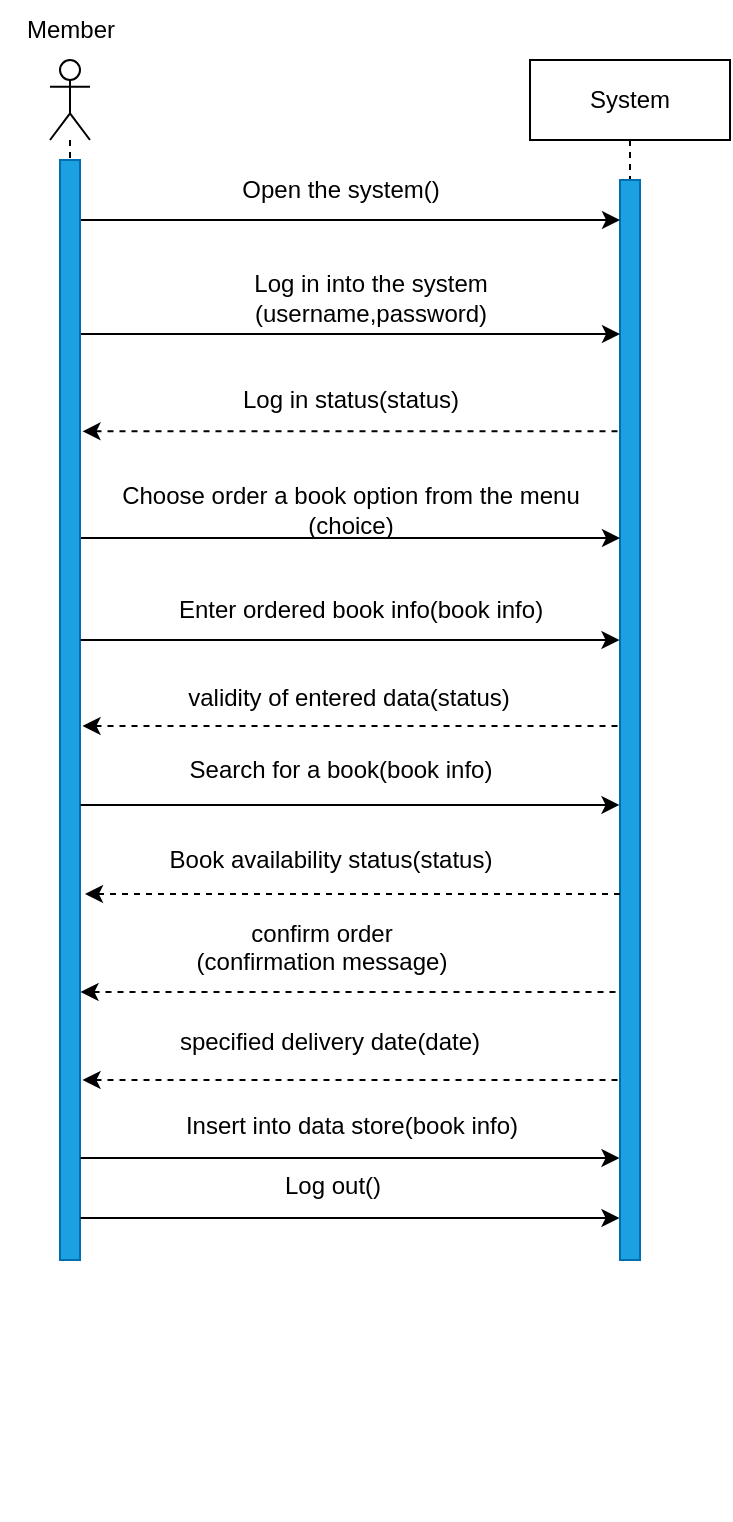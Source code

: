 <mxfile version="24.4.0" type="device">
  <diagram name="Page-1" id="f0m4V5lO8tqXA4WxWQUj">
    <mxGraphModel dx="733" dy="1441" grid="1" gridSize="10" guides="1" tooltips="1" connect="1" arrows="1" fold="1" page="1" pageScale="1" pageWidth="1169" pageHeight="827" math="0" shadow="0">
      <root>
        <mxCell id="0" />
        <mxCell id="1" parent="0" />
        <mxCell id="sGytO5OWnvvTWJ9apg6v-3" value="" style="group" parent="1" vertex="1" connectable="0">
          <mxGeometry x="402" y="-793" width="365" height="760" as="geometry" />
        </mxCell>
        <mxCell id="z3fxdUKzKFAc23L788vl-3" value="" style="shape=umlLifeline;perimeter=lifelinePerimeter;whiteSpace=wrap;html=1;container=1;dropTarget=0;collapsible=0;recursiveResize=0;outlineConnect=0;portConstraint=eastwest;newEdgeStyle={&quot;curved&quot;:0,&quot;rounded&quot;:0};participant=umlActor;" parent="sGytO5OWnvvTWJ9apg6v-3" vertex="1">
          <mxGeometry x="25" y="30" width="20" height="600" as="geometry" />
        </mxCell>
        <mxCell id="z3fxdUKzKFAc23L788vl-4" value="" style="html=1;points=[[0,0,0,0,5],[0,1,0,0,-5],[1,0,0,0,5],[1,1,0,0,-5]];perimeter=orthogonalPerimeter;outlineConnect=0;targetShapes=umlLifeline;portConstraint=eastwest;newEdgeStyle={&quot;curved&quot;:0,&quot;rounded&quot;:0};container=0;fillColor=#1ba1e2;fontColor=#ffffff;strokeColor=#006EAF;" parent="z3fxdUKzKFAc23L788vl-3" vertex="1">
          <mxGeometry x="5" y="50" width="10" height="550" as="geometry" />
        </mxCell>
        <mxCell id="z3fxdUKzKFAc23L788vl-5" value="System" style="shape=umlLifeline;perimeter=lifelinePerimeter;whiteSpace=wrap;html=1;container=0;dropTarget=0;collapsible=0;recursiveResize=0;outlineConnect=0;portConstraint=eastwest;newEdgeStyle={&quot;edgeStyle&quot;:&quot;elbowEdgeStyle&quot;,&quot;elbow&quot;:&quot;vertical&quot;,&quot;curved&quot;:0,&quot;rounded&quot;:0};" parent="sGytO5OWnvvTWJ9apg6v-3" vertex="1">
          <mxGeometry x="265" y="30" width="100" height="340" as="geometry" />
        </mxCell>
        <mxCell id="z3fxdUKzKFAc23L788vl-6" value="" style="html=1;points=[[0,0,0,0,5],[0,1,0,0,-5],[1,0,0,0,5],[1,1,0,0,-5]];perimeter=orthogonalPerimeter;outlineConnect=0;targetShapes=umlLifeline;portConstraint=eastwest;newEdgeStyle={&quot;curved&quot;:0,&quot;rounded&quot;:0};fillColor=#1ba1e2;container=0;fontColor=#ffffff;strokeColor=#006EAF;" parent="sGytO5OWnvvTWJ9apg6v-3" vertex="1">
          <mxGeometry x="310" y="90" width="10" height="540" as="geometry" />
        </mxCell>
        <mxCell id="z3fxdUKzKFAc23L788vl-8" value="Member" style="text;html=1;align=center;verticalAlign=middle;resizable=0;points=[];autosize=1;strokeColor=none;fillColor=none;" parent="sGytO5OWnvvTWJ9apg6v-3" vertex="1">
          <mxGeometry width="70" height="30" as="geometry" />
        </mxCell>
        <mxCell id="z3fxdUKzKFAc23L788vl-13" value="" style="endArrow=classic;html=1;rounded=0;" parent="sGytO5OWnvvTWJ9apg6v-3" edge="1">
          <mxGeometry width="50" height="50" relative="1" as="geometry">
            <mxPoint x="40.5" y="110" as="sourcePoint" />
            <mxPoint x="310" y="110" as="targetPoint" />
          </mxGeometry>
        </mxCell>
        <mxCell id="z3fxdUKzKFAc23L788vl-14" value="Open the system()" style="text;html=1;align=center;verticalAlign=middle;resizable=0;points=[];autosize=1;strokeColor=none;fillColor=none;" parent="sGytO5OWnvvTWJ9apg6v-3" vertex="1">
          <mxGeometry x="110" y="80" width="120" height="30" as="geometry" />
        </mxCell>
        <mxCell id="z3fxdUKzKFAc23L788vl-15" value="" style="endArrow=classic;html=1;rounded=0;" parent="sGytO5OWnvvTWJ9apg6v-3" edge="1">
          <mxGeometry width="50" height="50" relative="1" as="geometry">
            <mxPoint x="40.5" y="269.0" as="sourcePoint" />
            <mxPoint x="310" y="269.0" as="targetPoint" />
          </mxGeometry>
        </mxCell>
        <mxCell id="z3fxdUKzKFAc23L788vl-38" value="" style="html=1;labelBackgroundColor=#ffffff;startArrow=none;startFill=0;startSize=6;endArrow=classic;endFill=1;endSize=6;jettySize=auto;orthogonalLoop=1;strokeWidth=1;dashed=1;fontSize=14;rounded=0;" parent="sGytO5OWnvvTWJ9apg6v-3" edge="1">
          <mxGeometry width="60" height="60" relative="1" as="geometry">
            <mxPoint x="307.75" y="496" as="sourcePoint" />
            <mxPoint x="40.25" y="496" as="targetPoint" />
          </mxGeometry>
        </mxCell>
        <mxCell id="5GGI0GYCPpJQBtz9ywYe-2" value="" style="endArrow=classic;html=1;rounded=0;" parent="sGytO5OWnvvTWJ9apg6v-3" edge="1">
          <mxGeometry width="50" height="50" relative="1" as="geometry">
            <mxPoint x="40.5" y="167" as="sourcePoint" />
            <mxPoint x="310" y="167" as="targetPoint" />
          </mxGeometry>
        </mxCell>
        <mxCell id="5GGI0GYCPpJQBtz9ywYe-3" value="Log in into the system&lt;div&gt;(username,password)&lt;/div&gt;" style="text;html=1;align=center;verticalAlign=middle;resizable=0;points=[];autosize=1;strokeColor=none;fillColor=none;" parent="sGytO5OWnvvTWJ9apg6v-3" vertex="1">
          <mxGeometry x="115" y="129" width="140" height="40" as="geometry" />
        </mxCell>
        <mxCell id="5GGI0GYCPpJQBtz9ywYe-4" value="" style="endArrow=classic;html=1;rounded=0;" parent="sGytO5OWnvvTWJ9apg6v-3" edge="1">
          <mxGeometry width="50" height="50" relative="1" as="geometry">
            <mxPoint x="40.25" y="609" as="sourcePoint" />
            <mxPoint x="309.75" y="609" as="targetPoint" />
          </mxGeometry>
        </mxCell>
        <mxCell id="5GGI0GYCPpJQBtz9ywYe-5" value="Log out()" style="text;html=1;align=center;verticalAlign=middle;resizable=0;points=[];autosize=1;strokeColor=none;fillColor=none;" parent="sGytO5OWnvvTWJ9apg6v-3" vertex="1">
          <mxGeometry x="131" y="578" width="70" height="30" as="geometry" />
        </mxCell>
        <mxCell id="5GGI0GYCPpJQBtz9ywYe-6" value="" style="html=1;labelBackgroundColor=#ffffff;startArrow=none;startFill=0;startSize=6;endArrow=classic;endFill=1;endSize=6;jettySize=auto;orthogonalLoop=1;strokeWidth=1;dashed=1;fontSize=14;rounded=0;" parent="sGytO5OWnvvTWJ9apg6v-3" edge="1">
          <mxGeometry width="60" height="60" relative="1" as="geometry">
            <mxPoint x="308.75" y="215.66" as="sourcePoint" />
            <mxPoint x="41.25" y="215.66" as="targetPoint" />
          </mxGeometry>
        </mxCell>
        <mxCell id="5GGI0GYCPpJQBtz9ywYe-7" value="Log in status(status)" style="text;html=1;align=center;verticalAlign=middle;resizable=0;points=[];autosize=1;strokeColor=none;fillColor=none;" parent="sGytO5OWnvvTWJ9apg6v-3" vertex="1">
          <mxGeometry x="110" y="185" width="130" height="30" as="geometry" />
        </mxCell>
        <mxCell id="5GGI0GYCPpJQBtz9ywYe-8" value="Choose order a book&amp;nbsp;option from the menu&lt;div&gt;(choice)&lt;/div&gt;" style="text;html=1;align=center;verticalAlign=middle;resizable=0;points=[];autosize=1;strokeColor=none;fillColor=none;" parent="sGytO5OWnvvTWJ9apg6v-3" vertex="1">
          <mxGeometry x="50" y="235" width="250" height="40" as="geometry" />
        </mxCell>
        <mxCell id="5GGI0GYCPpJQBtz9ywYe-9" value="" style="endArrow=classic;html=1;rounded=0;" parent="sGytO5OWnvvTWJ9apg6v-3" edge="1">
          <mxGeometry width="50" height="50" relative="1" as="geometry">
            <mxPoint x="40.25" y="320" as="sourcePoint" />
            <mxPoint x="309.75" y="320" as="targetPoint" />
          </mxGeometry>
        </mxCell>
        <mxCell id="5GGI0GYCPpJQBtz9ywYe-10" value="Enter ordered book info(book info)" style="text;html=1;align=center;verticalAlign=middle;resizable=0;points=[];autosize=1;strokeColor=none;fillColor=none;" parent="sGytO5OWnvvTWJ9apg6v-3" vertex="1">
          <mxGeometry x="75" y="290" width="210" height="30" as="geometry" />
        </mxCell>
        <mxCell id="5GGI0GYCPpJQBtz9ywYe-12" value="Search for a book(book info)" style="text;html=1;align=center;verticalAlign=middle;resizable=0;points=[];autosize=1;strokeColor=none;fillColor=none;" parent="sGytO5OWnvvTWJ9apg6v-3" vertex="1">
          <mxGeometry x="85" y="370" width="170" height="30" as="geometry" />
        </mxCell>
        <mxCell id="5GGI0GYCPpJQBtz9ywYe-13" value="" style="html=1;labelBackgroundColor=#ffffff;startArrow=none;startFill=0;startSize=6;endArrow=classic;endFill=1;endSize=6;jettySize=auto;orthogonalLoop=1;strokeWidth=1;dashed=1;fontSize=14;rounded=0;" parent="sGytO5OWnvvTWJ9apg6v-3" edge="1">
          <mxGeometry width="60" height="60" relative="1" as="geometry">
            <mxPoint x="310" y="447" as="sourcePoint" />
            <mxPoint x="42.5" y="447" as="targetPoint" />
          </mxGeometry>
        </mxCell>
        <mxCell id="5GGI0GYCPpJQBtz9ywYe-14" value="Book&amp;nbsp;availability status(status)" style="text;html=1;align=center;verticalAlign=middle;resizable=0;points=[];autosize=1;strokeColor=none;fillColor=none;" parent="sGytO5OWnvvTWJ9apg6v-3" vertex="1">
          <mxGeometry x="75" y="415" width="180" height="30" as="geometry" />
        </mxCell>
        <mxCell id="5GGI0GYCPpJQBtz9ywYe-16" value="confirm order&#xa;(confirmation message)" style="text;align=center;verticalAlign=middle;resizable=0;points=[];autosize=1;strokeColor=none;fillColor=none;" parent="sGytO5OWnvvTWJ9apg6v-3" vertex="1">
          <mxGeometry x="86" y="453" width="150" height="40" as="geometry" />
        </mxCell>
        <mxCell id="5GGI0GYCPpJQBtz9ywYe-17" value="" style="html=1;labelBackgroundColor=#ffffff;startArrow=none;startFill=0;startSize=6;endArrow=classic;endFill=1;endSize=6;jettySize=auto;orthogonalLoop=1;strokeWidth=1;dashed=1;fontSize=14;rounded=0;" parent="sGytO5OWnvvTWJ9apg6v-3" edge="1">
          <mxGeometry width="60" height="60" relative="1" as="geometry">
            <mxPoint x="308.75" y="540" as="sourcePoint" />
            <mxPoint x="41.25" y="540" as="targetPoint" />
          </mxGeometry>
        </mxCell>
        <mxCell id="sGytO5OWnvvTWJ9apg6v-2" value="Insert into data store(book info)" style="text;align=center;verticalAlign=middle;resizable=0;points=[];autosize=1;strokeColor=none;fillColor=none;" parent="sGytO5OWnvvTWJ9apg6v-3" vertex="1">
          <mxGeometry x="81" y="547" width="190" height="30" as="geometry" />
        </mxCell>
        <mxCell id="5GGI0GYCPpJQBtz9ywYe-18" value="specified delivery date(date)" style="text;align=center;verticalAlign=middle;resizable=0;points=[];autosize=1;strokeColor=none;fillColor=none;" parent="sGytO5OWnvvTWJ9apg6v-3" vertex="1">
          <mxGeometry x="80" y="505" width="170" height="30" as="geometry" />
        </mxCell>
        <mxCell id="sGytO5OWnvvTWJ9apg6v-8" value="" style="endArrow=classic;html=1;rounded=0;" parent="sGytO5OWnvvTWJ9apg6v-3" edge="1">
          <mxGeometry width="50" height="50" relative="1" as="geometry">
            <mxPoint x="40.25" y="402.47" as="sourcePoint" />
            <mxPoint x="309.75" y="402.47" as="targetPoint" />
          </mxGeometry>
        </mxCell>
        <mxCell id="6kf1JjfBxGSV0-x8kocT-1" value="" style="html=1;labelBackgroundColor=#ffffff;startArrow=none;startFill=0;startSize=6;endArrow=classic;endFill=1;endSize=6;jettySize=auto;orthogonalLoop=1;strokeWidth=1;dashed=1;fontSize=14;rounded=0;" parent="sGytO5OWnvvTWJ9apg6v-3" edge="1">
          <mxGeometry width="60" height="60" relative="1" as="geometry">
            <mxPoint x="308.75" y="363" as="sourcePoint" />
            <mxPoint x="41.25" y="363" as="targetPoint" />
          </mxGeometry>
        </mxCell>
        <mxCell id="bw8DHObbt1Ouzl7tAX-w-1" value="" style="endArrow=classic;html=1;rounded=0;" edge="1" parent="sGytO5OWnvvTWJ9apg6v-3">
          <mxGeometry width="50" height="50" relative="1" as="geometry">
            <mxPoint x="40.25" y="579" as="sourcePoint" />
            <mxPoint x="309.75" y="579" as="targetPoint" />
          </mxGeometry>
        </mxCell>
        <mxCell id="6kf1JjfBxGSV0-x8kocT-2" value="validity of entered data(status)" style="text;html=1;align=center;verticalAlign=middle;resizable=0;points=[];autosize=1;strokeColor=none;fillColor=none;" parent="1" vertex="1">
          <mxGeometry x="486" y="-459" width="180" height="30" as="geometry" />
        </mxCell>
      </root>
    </mxGraphModel>
  </diagram>
</mxfile>
